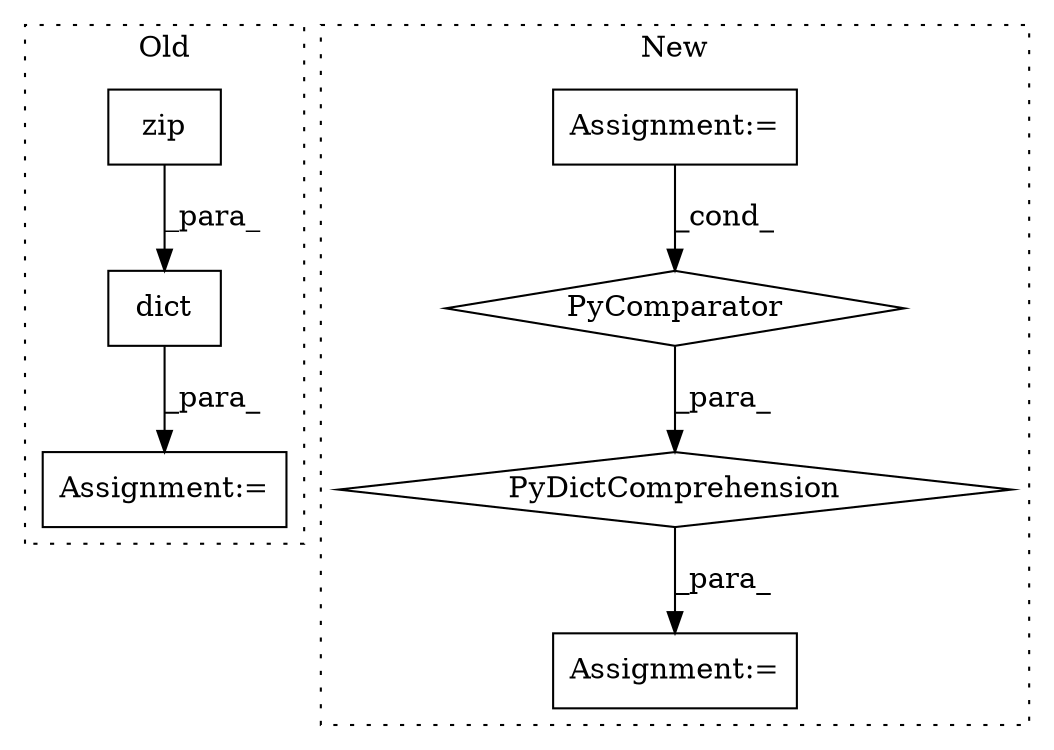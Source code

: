 digraph G {
subgraph cluster0 {
1 [label="zip" a="32" s="5577,5629" l="4,1" shape="box"];
5 [label="Assignment:=" a="7" s="5571" l="1" shape="box"];
7 [label="dict" a="32" s="5572,5630" l="5,1" shape="box"];
label = "Old";
style="dotted";
}
subgraph cluster1 {
2 [label="PyDictComprehension" a="110" s="5361" l="129" shape="diamond"];
3 [label="PyComparator" a="113" s="5457" l="25" shape="diamond"];
4 [label="Assignment:=" a="7" s="5457" l="25" shape="box"];
6 [label="Assignment:=" a="7" s="5343" l="18" shape="box"];
label = "New";
style="dotted";
}
1 -> 7 [label="_para_"];
2 -> 6 [label="_para_"];
3 -> 2 [label="_para_"];
4 -> 3 [label="_cond_"];
7 -> 5 [label="_para_"];
}